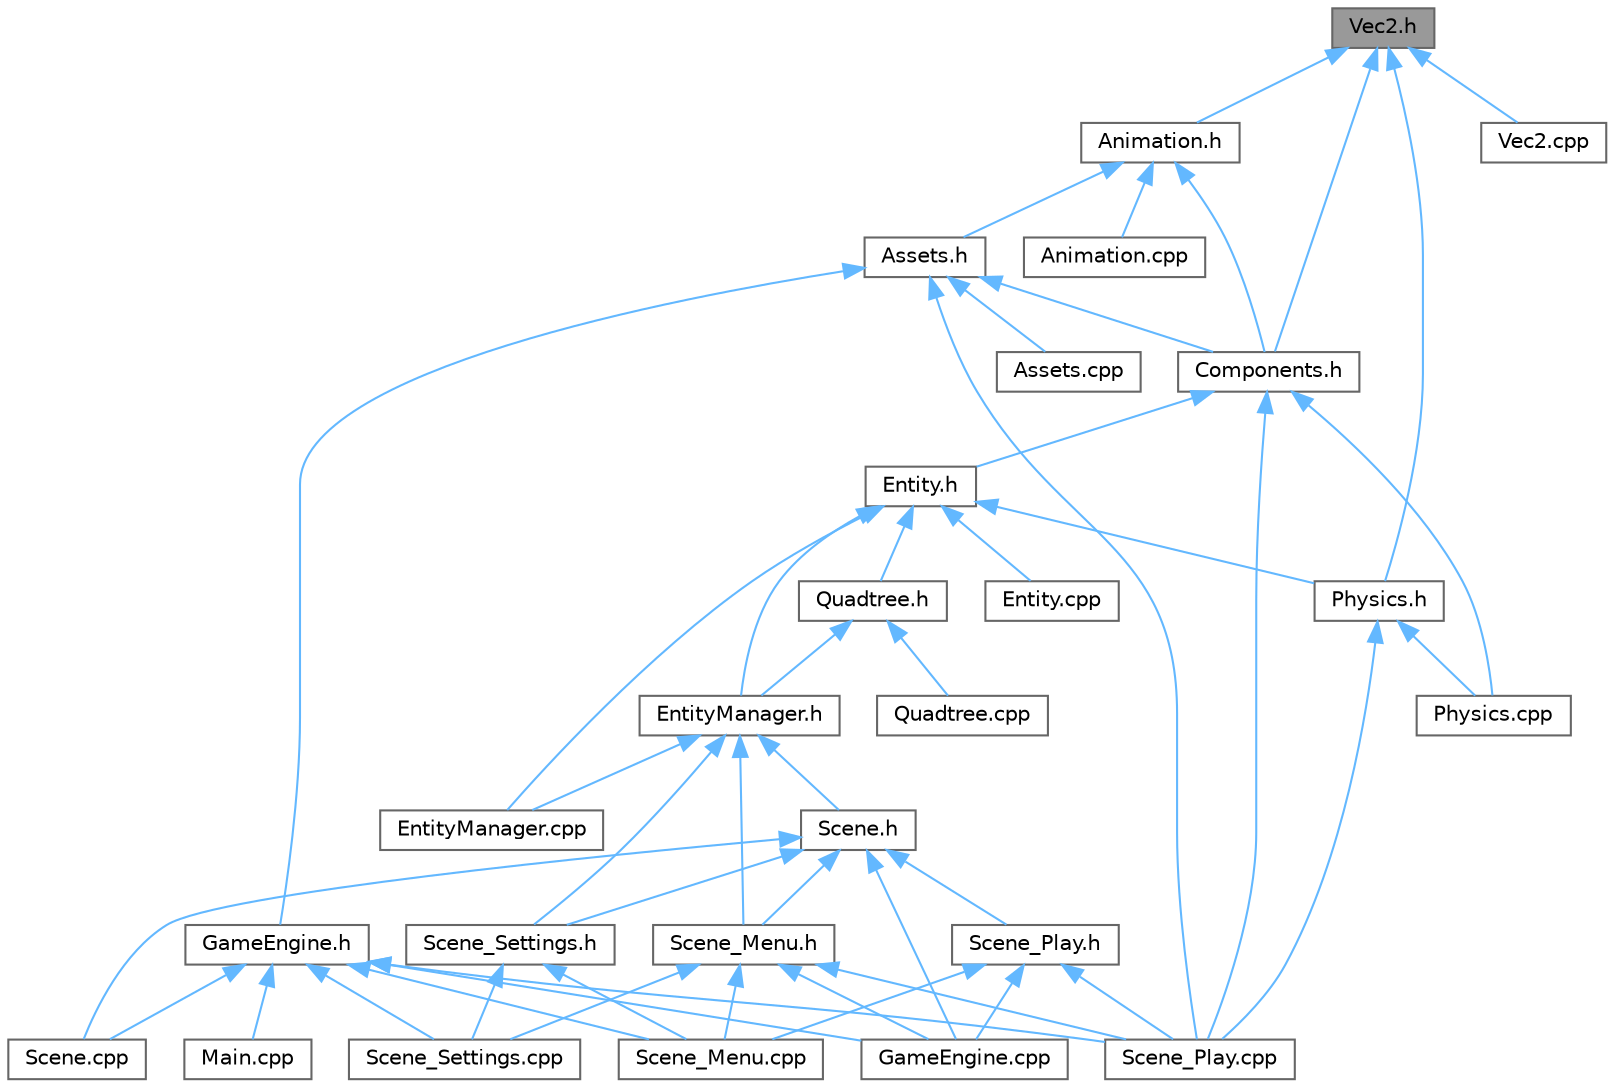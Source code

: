digraph "Vec2.h"
{
 // LATEX_PDF_SIZE
  bgcolor="transparent";
  edge [fontname=Helvetica,fontsize=10,labelfontname=Helvetica,labelfontsize=10];
  node [fontname=Helvetica,fontsize=10,shape=box,height=0.2,width=0.4];
  Node1 [id="Node000001",label="Vec2.h",height=0.2,width=0.4,color="gray40", fillcolor="grey60", style="filled", fontcolor="black",tooltip=" "];
  Node1 -> Node2 [id="edge48_Node000001_Node000002",dir="back",color="steelblue1",style="solid",tooltip=" "];
  Node2 [id="Node000002",label="Animation.h",height=0.2,width=0.4,color="grey40", fillcolor="white", style="filled",URL="$_animation_8h.html",tooltip=" "];
  Node2 -> Node3 [id="edge49_Node000002_Node000003",dir="back",color="steelblue1",style="solid",tooltip=" "];
  Node3 [id="Node000003",label="Animation.cpp",height=0.2,width=0.4,color="grey40", fillcolor="white", style="filled",URL="$_animation_8cpp.html",tooltip=" "];
  Node2 -> Node4 [id="edge50_Node000002_Node000004",dir="back",color="steelblue1",style="solid",tooltip=" "];
  Node4 [id="Node000004",label="Assets.h",height=0.2,width=0.4,color="grey40", fillcolor="white", style="filled",URL="$_assets_8h.html",tooltip=" "];
  Node4 -> Node5 [id="edge51_Node000004_Node000005",dir="back",color="steelblue1",style="solid",tooltip=" "];
  Node5 [id="Node000005",label="Assets.cpp",height=0.2,width=0.4,color="grey40", fillcolor="white", style="filled",URL="$_assets_8cpp.html",tooltip=" "];
  Node4 -> Node6 [id="edge52_Node000004_Node000006",dir="back",color="steelblue1",style="solid",tooltip=" "];
  Node6 [id="Node000006",label="Components.h",height=0.2,width=0.4,color="grey40", fillcolor="white", style="filled",URL="$_components_8h.html",tooltip=" "];
  Node6 -> Node7 [id="edge53_Node000006_Node000007",dir="back",color="steelblue1",style="solid",tooltip=" "];
  Node7 [id="Node000007",label="Entity.h",height=0.2,width=0.4,color="grey40", fillcolor="white", style="filled",URL="$_entity_8h.html",tooltip=" "];
  Node7 -> Node8 [id="edge54_Node000007_Node000008",dir="back",color="steelblue1",style="solid",tooltip=" "];
  Node8 [id="Node000008",label="Entity.cpp",height=0.2,width=0.4,color="grey40", fillcolor="white", style="filled",URL="$_entity_8cpp.html",tooltip=" "];
  Node7 -> Node9 [id="edge55_Node000007_Node000009",dir="back",color="steelblue1",style="solid",tooltip=" "];
  Node9 [id="Node000009",label="EntityManager.cpp",height=0.2,width=0.4,color="grey40", fillcolor="white", style="filled",URL="$_entity_manager_8cpp.html",tooltip=" "];
  Node7 -> Node10 [id="edge56_Node000007_Node000010",dir="back",color="steelblue1",style="solid",tooltip=" "];
  Node10 [id="Node000010",label="EntityManager.h",height=0.2,width=0.4,color="grey40", fillcolor="white", style="filled",URL="$_entity_manager_8h.html",tooltip=" "];
  Node10 -> Node9 [id="edge57_Node000010_Node000009",dir="back",color="steelblue1",style="solid",tooltip=" "];
  Node10 -> Node11 [id="edge58_Node000010_Node000011",dir="back",color="steelblue1",style="solid",tooltip=" "];
  Node11 [id="Node000011",label="Scene.h",height=0.2,width=0.4,color="grey40", fillcolor="white", style="filled",URL="$_scene_8h.html",tooltip=" "];
  Node11 -> Node12 [id="edge59_Node000011_Node000012",dir="back",color="steelblue1",style="solid",tooltip=" "];
  Node12 [id="Node000012",label="GameEngine.cpp",height=0.2,width=0.4,color="grey40", fillcolor="white", style="filled",URL="$_game_engine_8cpp.html",tooltip=" "];
  Node11 -> Node13 [id="edge60_Node000011_Node000013",dir="back",color="steelblue1",style="solid",tooltip=" "];
  Node13 [id="Node000013",label="Scene.cpp",height=0.2,width=0.4,color="grey40", fillcolor="white", style="filled",URL="$_scene_8cpp.html",tooltip=" "];
  Node11 -> Node14 [id="edge61_Node000011_Node000014",dir="back",color="steelblue1",style="solid",tooltip=" "];
  Node14 [id="Node000014",label="Scene_Menu.h",height=0.2,width=0.4,color="grey40", fillcolor="white", style="filled",URL="$_scene___menu_8h.html",tooltip=" "];
  Node14 -> Node12 [id="edge62_Node000014_Node000012",dir="back",color="steelblue1",style="solid",tooltip=" "];
  Node14 -> Node15 [id="edge63_Node000014_Node000015",dir="back",color="steelblue1",style="solid",tooltip=" "];
  Node15 [id="Node000015",label="Scene_Menu.cpp",height=0.2,width=0.4,color="grey40", fillcolor="white", style="filled",URL="$_scene___menu_8cpp.html",tooltip=" "];
  Node14 -> Node16 [id="edge64_Node000014_Node000016",dir="back",color="steelblue1",style="solid",tooltip=" "];
  Node16 [id="Node000016",label="Scene_Play.cpp",height=0.2,width=0.4,color="grey40", fillcolor="white", style="filled",URL="$_scene___play_8cpp.html",tooltip=" "];
  Node14 -> Node17 [id="edge65_Node000014_Node000017",dir="back",color="steelblue1",style="solid",tooltip=" "];
  Node17 [id="Node000017",label="Scene_Settings.cpp",height=0.2,width=0.4,color="grey40", fillcolor="white", style="filled",URL="$_scene___settings_8cpp.html",tooltip=" "];
  Node11 -> Node18 [id="edge66_Node000011_Node000018",dir="back",color="steelblue1",style="solid",tooltip=" "];
  Node18 [id="Node000018",label="Scene_Play.h",height=0.2,width=0.4,color="grey40", fillcolor="white", style="filled",URL="$_scene___play_8h.html",tooltip=" "];
  Node18 -> Node12 [id="edge67_Node000018_Node000012",dir="back",color="steelblue1",style="solid",tooltip=" "];
  Node18 -> Node15 [id="edge68_Node000018_Node000015",dir="back",color="steelblue1",style="solid",tooltip=" "];
  Node18 -> Node16 [id="edge69_Node000018_Node000016",dir="back",color="steelblue1",style="solid",tooltip=" "];
  Node11 -> Node19 [id="edge70_Node000011_Node000019",dir="back",color="steelblue1",style="solid",tooltip=" "];
  Node19 [id="Node000019",label="Scene_Settings.h",height=0.2,width=0.4,color="grey40", fillcolor="white", style="filled",URL="$_scene___settings_8h.html",tooltip=" "];
  Node19 -> Node15 [id="edge71_Node000019_Node000015",dir="back",color="steelblue1",style="solid",tooltip=" "];
  Node19 -> Node17 [id="edge72_Node000019_Node000017",dir="back",color="steelblue1",style="solid",tooltip=" "];
  Node10 -> Node14 [id="edge73_Node000010_Node000014",dir="back",color="steelblue1",style="solid",tooltip=" "];
  Node10 -> Node19 [id="edge74_Node000010_Node000019",dir="back",color="steelblue1",style="solid",tooltip=" "];
  Node7 -> Node20 [id="edge75_Node000007_Node000020",dir="back",color="steelblue1",style="solid",tooltip=" "];
  Node20 [id="Node000020",label="Physics.h",height=0.2,width=0.4,color="grey40", fillcolor="white", style="filled",URL="$_physics_8h.html",tooltip=" "];
  Node20 -> Node21 [id="edge76_Node000020_Node000021",dir="back",color="steelblue1",style="solid",tooltip=" "];
  Node21 [id="Node000021",label="Physics.cpp",height=0.2,width=0.4,color="grey40", fillcolor="white", style="filled",URL="$_physics_8cpp.html",tooltip=" "];
  Node20 -> Node16 [id="edge77_Node000020_Node000016",dir="back",color="steelblue1",style="solid",tooltip=" "];
  Node7 -> Node22 [id="edge78_Node000007_Node000022",dir="back",color="steelblue1",style="solid",tooltip=" "];
  Node22 [id="Node000022",label="Quadtree.h",height=0.2,width=0.4,color="grey40", fillcolor="white", style="filled",URL="$_quadtree_8h.html",tooltip=" "];
  Node22 -> Node10 [id="edge79_Node000022_Node000010",dir="back",color="steelblue1",style="solid",tooltip=" "];
  Node22 -> Node23 [id="edge80_Node000022_Node000023",dir="back",color="steelblue1",style="solid",tooltip=" "];
  Node23 [id="Node000023",label="Quadtree.cpp",height=0.2,width=0.4,color="grey40", fillcolor="white", style="filled",URL="$_quadtree_8cpp.html",tooltip=" "];
  Node6 -> Node21 [id="edge81_Node000006_Node000021",dir="back",color="steelblue1",style="solid",tooltip=" "];
  Node6 -> Node16 [id="edge82_Node000006_Node000016",dir="back",color="steelblue1",style="solid",tooltip=" "];
  Node4 -> Node24 [id="edge83_Node000004_Node000024",dir="back",color="steelblue1",style="solid",tooltip=" "];
  Node24 [id="Node000024",label="GameEngine.h",height=0.2,width=0.4,color="grey40", fillcolor="white", style="filled",URL="$_game_engine_8h.html",tooltip=" "];
  Node24 -> Node12 [id="edge84_Node000024_Node000012",dir="back",color="steelblue1",style="solid",tooltip=" "];
  Node24 -> Node25 [id="edge85_Node000024_Node000025",dir="back",color="steelblue1",style="solid",tooltip=" "];
  Node25 [id="Node000025",label="Main.cpp",height=0.2,width=0.4,color="grey40", fillcolor="white", style="filled",URL="$_main_8cpp.html",tooltip=" "];
  Node24 -> Node13 [id="edge86_Node000024_Node000013",dir="back",color="steelblue1",style="solid",tooltip=" "];
  Node24 -> Node15 [id="edge87_Node000024_Node000015",dir="back",color="steelblue1",style="solid",tooltip=" "];
  Node24 -> Node16 [id="edge88_Node000024_Node000016",dir="back",color="steelblue1",style="solid",tooltip=" "];
  Node24 -> Node17 [id="edge89_Node000024_Node000017",dir="back",color="steelblue1",style="solid",tooltip=" "];
  Node4 -> Node16 [id="edge90_Node000004_Node000016",dir="back",color="steelblue1",style="solid",tooltip=" "];
  Node2 -> Node6 [id="edge91_Node000002_Node000006",dir="back",color="steelblue1",style="solid",tooltip=" "];
  Node1 -> Node6 [id="edge92_Node000001_Node000006",dir="back",color="steelblue1",style="solid",tooltip=" "];
  Node1 -> Node20 [id="edge93_Node000001_Node000020",dir="back",color="steelblue1",style="solid",tooltip=" "];
  Node1 -> Node26 [id="edge94_Node000001_Node000026",dir="back",color="steelblue1",style="solid",tooltip=" "];
  Node26 [id="Node000026",label="Vec2.cpp",height=0.2,width=0.4,color="grey40", fillcolor="white", style="filled",URL="$_vec2_8cpp.html",tooltip=" "];
}
